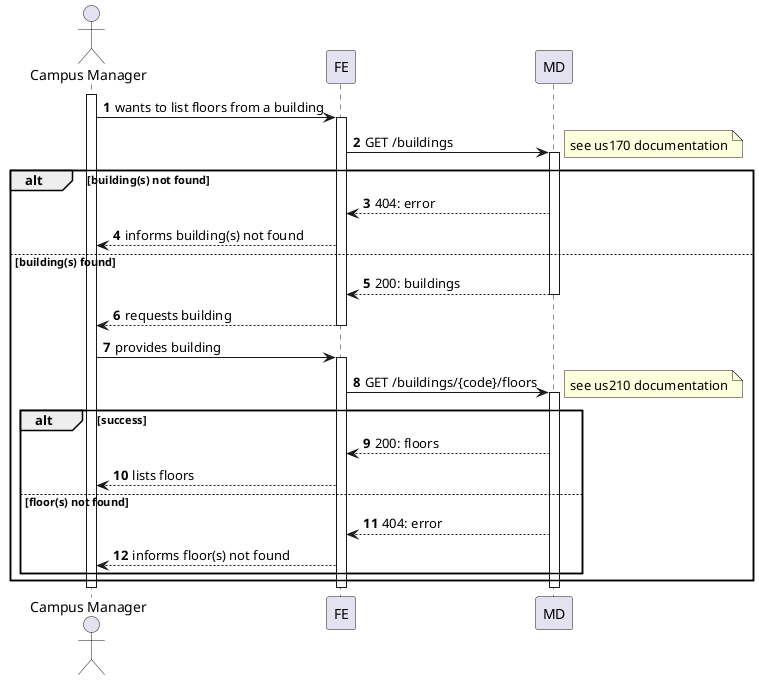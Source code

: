 @startuml
autonumber

actor "Campus Manager" as usr

participant "FE" as ui

participant "MD" as md

activate usr
    usr -> ui : wants to list floors from a building
    activate ui
        ui -> md : GET /buildings
    alt building(s) not found
            activate md
                note right : see us170 documentation
                md --> ui : 404: error
                ui --> usr : informs building(s) not found

    else building(s) found
            md --> ui : 200: buildings
            deactivate md
            ui --> usr : requests building
        deactivate ui

        usr -> ui : provides building
        activate ui
            ui -> md : GET /buildings/{code}/floors
            activate md
                note right : see us210 documentation
                alt success
                    md --> ui : 200: floors
                    ui --> usr : lists floors
                else floor(s) not found
                    md --> ui : 404: error
                    ui --> usr : informs floor(s) not found
                end
    end
        deactivate md
    deactivate ui
deactivate usr

@enduml
